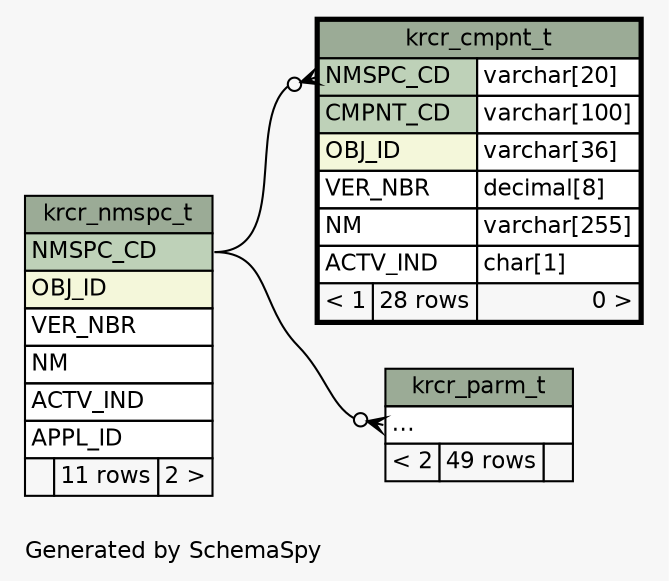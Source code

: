 // dot 2.28.0 on Mac OS X 10.7.2
// SchemaSpy rev 590
digraph "twoDegreesRelationshipsDiagram" {
  graph [
    rankdir="RL"
    bgcolor="#f7f7f7"
    label="\nGenerated by SchemaSpy"
    labeljust="l"
    nodesep="0.18"
    ranksep="0.46"
    fontname="Helvetica"
    fontsize="11"
  ];
  node [
    fontname="Helvetica"
    fontsize="11"
    shape="plaintext"
  ];
  edge [
    arrowsize="0.8"
  ];
  "krcr_cmpnt_t":"NMSPC_CD":w -> "krcr_nmspc_t":"NMSPC_CD":e [arrowhead=none dir=back arrowtail=crowodot];
  "krcr_parm_t":"elipses":w -> "krcr_nmspc_t":"NMSPC_CD":e [arrowhead=none dir=back arrowtail=crowodot];
  "krcr_cmpnt_t" [
    label=<
    <TABLE BORDER="2" CELLBORDER="1" CELLSPACING="0" BGCOLOR="#ffffff">
      <TR><TD COLSPAN="3" BGCOLOR="#9bab96" ALIGN="CENTER">krcr_cmpnt_t</TD></TR>
      <TR><TD PORT="NMSPC_CD" COLSPAN="2" BGCOLOR="#bed1b8" ALIGN="LEFT">NMSPC_CD</TD><TD PORT="NMSPC_CD.type" ALIGN="LEFT">varchar[20]</TD></TR>
      <TR><TD PORT="CMPNT_CD" COLSPAN="2" BGCOLOR="#bed1b8" ALIGN="LEFT">CMPNT_CD</TD><TD PORT="CMPNT_CD.type" ALIGN="LEFT">varchar[100]</TD></TR>
      <TR><TD PORT="OBJ_ID" COLSPAN="2" BGCOLOR="#f4f7da" ALIGN="LEFT">OBJ_ID</TD><TD PORT="OBJ_ID.type" ALIGN="LEFT">varchar[36]</TD></TR>
      <TR><TD PORT="VER_NBR" COLSPAN="2" ALIGN="LEFT">VER_NBR</TD><TD PORT="VER_NBR.type" ALIGN="LEFT">decimal[8]</TD></TR>
      <TR><TD PORT="NM" COLSPAN="2" ALIGN="LEFT">NM</TD><TD PORT="NM.type" ALIGN="LEFT">varchar[255]</TD></TR>
      <TR><TD PORT="ACTV_IND" COLSPAN="2" ALIGN="LEFT">ACTV_IND</TD><TD PORT="ACTV_IND.type" ALIGN="LEFT">char[1]</TD></TR>
      <TR><TD ALIGN="LEFT" BGCOLOR="#f7f7f7">&lt; 1</TD><TD ALIGN="RIGHT" BGCOLOR="#f7f7f7">28 rows</TD><TD ALIGN="RIGHT" BGCOLOR="#f7f7f7">0 &gt;</TD></TR>
    </TABLE>>
    URL="krcr_cmpnt_t.html"
    tooltip="krcr_cmpnt_t"
  ];
  "krcr_nmspc_t" [
    label=<
    <TABLE BORDER="0" CELLBORDER="1" CELLSPACING="0" BGCOLOR="#ffffff">
      <TR><TD COLSPAN="3" BGCOLOR="#9bab96" ALIGN="CENTER">krcr_nmspc_t</TD></TR>
      <TR><TD PORT="NMSPC_CD" COLSPAN="3" BGCOLOR="#bed1b8" ALIGN="LEFT">NMSPC_CD</TD></TR>
      <TR><TD PORT="OBJ_ID" COLSPAN="3" BGCOLOR="#f4f7da" ALIGN="LEFT">OBJ_ID</TD></TR>
      <TR><TD PORT="VER_NBR" COLSPAN="3" ALIGN="LEFT">VER_NBR</TD></TR>
      <TR><TD PORT="NM" COLSPAN="3" ALIGN="LEFT">NM</TD></TR>
      <TR><TD PORT="ACTV_IND" COLSPAN="3" ALIGN="LEFT">ACTV_IND</TD></TR>
      <TR><TD PORT="APPL_ID" COLSPAN="3" ALIGN="LEFT">APPL_ID</TD></TR>
      <TR><TD ALIGN="LEFT" BGCOLOR="#f7f7f7">  </TD><TD ALIGN="RIGHT" BGCOLOR="#f7f7f7">11 rows</TD><TD ALIGN="RIGHT" BGCOLOR="#f7f7f7">2 &gt;</TD></TR>
    </TABLE>>
    URL="krcr_nmspc_t.html"
    tooltip="krcr_nmspc_t"
  ];
  "krcr_parm_t" [
    label=<
    <TABLE BORDER="0" CELLBORDER="1" CELLSPACING="0" BGCOLOR="#ffffff">
      <TR><TD COLSPAN="3" BGCOLOR="#9bab96" ALIGN="CENTER">krcr_parm_t</TD></TR>
      <TR><TD PORT="elipses" COLSPAN="3" ALIGN="LEFT">...</TD></TR>
      <TR><TD ALIGN="LEFT" BGCOLOR="#f7f7f7">&lt; 2</TD><TD ALIGN="RIGHT" BGCOLOR="#f7f7f7">49 rows</TD><TD ALIGN="RIGHT" BGCOLOR="#f7f7f7">  </TD></TR>
    </TABLE>>
    URL="krcr_parm_t.html"
    tooltip="krcr_parm_t"
  ];
}
